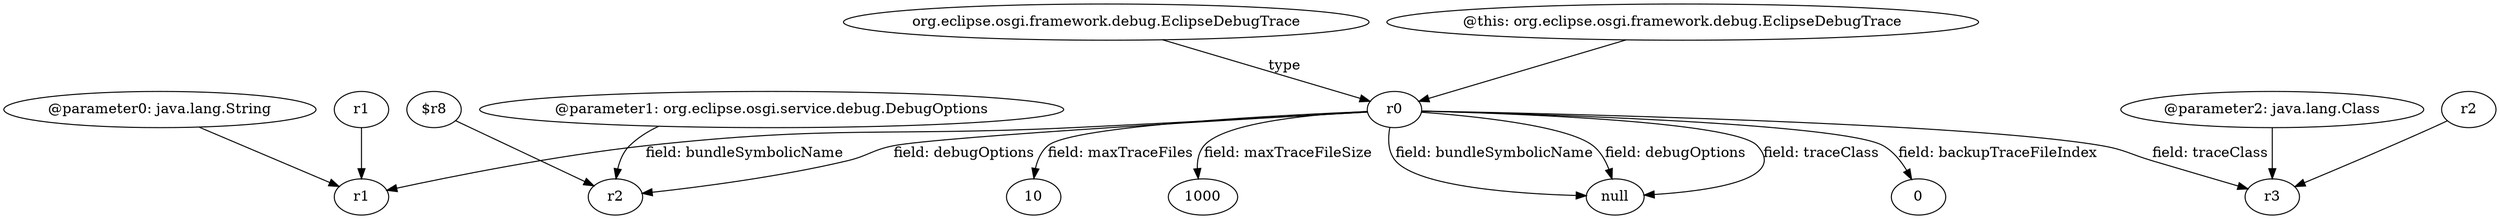 digraph g {
0[label="org.eclipse.osgi.framework.debug.EclipseDebugTrace"]
1[label="r0"]
0->1[label="type"]
2[label="r1"]
1->2[label="field: bundleSymbolicName"]
3[label="$r8"]
4[label="r2"]
3->4[label=""]
5[label="r1"]
5->2[label=""]
6[label="@parameter1: org.eclipse.osgi.service.debug.DebugOptions"]
6->4[label=""]
7[label="null"]
1->7[label="field: traceClass"]
1->7[label="field: bundleSymbolicName"]
1->7[label="field: debugOptions"]
8[label="@parameter2: java.lang.Class"]
9[label="r3"]
8->9[label=""]
10[label="0"]
1->10[label="field: backupTraceFileIndex"]
11[label="r2"]
11->9[label=""]
12[label="10"]
1->12[label="field: maxTraceFiles"]
13[label="@this: org.eclipse.osgi.framework.debug.EclipseDebugTrace"]
13->1[label=""]
14[label="@parameter0: java.lang.String"]
14->2[label=""]
15[label="1000"]
1->15[label="field: maxTraceFileSize"]
1->9[label="field: traceClass"]
1->4[label="field: debugOptions"]
}